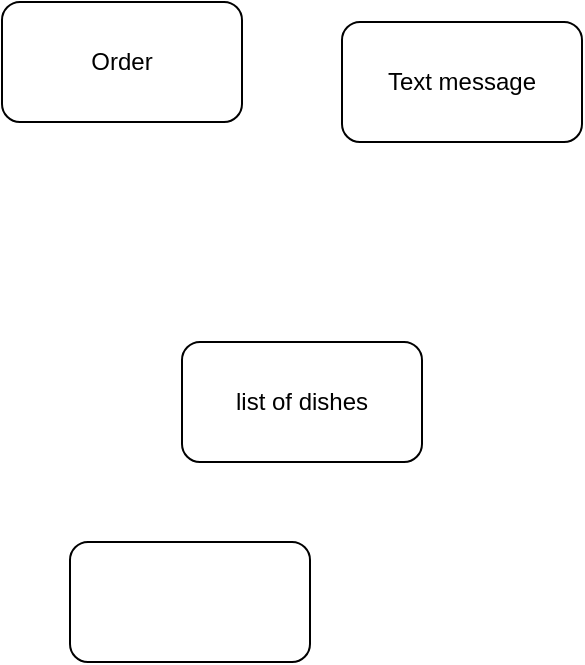 <mxfile version="16.4.5" type="device"><diagram id="FxQzFqK_GrgkbZeWzojT" name="Page-1"><mxGraphModel dx="1697" dy="1129" grid="1" gridSize="10" guides="1" tooltips="1" connect="1" arrows="1" fold="1" page="1" pageScale="1" pageWidth="827" pageHeight="1169" math="0" shadow="0"><root><mxCell id="0"/><mxCell id="1" parent="0"/><mxCell id="_m2K1Ado_MAlL1QwMi_u-27" value="list of dishes" style="rounded=1;whiteSpace=wrap;html=1;" vertex="1" parent="1"><mxGeometry x="350" y="540" width="120" height="60" as="geometry"/></mxCell><mxCell id="_m2K1Ado_MAlL1QwMi_u-28" value="Order" style="rounded=1;whiteSpace=wrap;html=1;" vertex="1" parent="1"><mxGeometry x="260" y="370" width="120" height="60" as="geometry"/></mxCell><mxCell id="_m2K1Ado_MAlL1QwMi_u-29" value="Text message" style="rounded=1;whiteSpace=wrap;html=1;" vertex="1" parent="1"><mxGeometry x="430" y="380" width="120" height="60" as="geometry"/></mxCell><mxCell id="_m2K1Ado_MAlL1QwMi_u-31" value="" style="rounded=1;whiteSpace=wrap;html=1;" vertex="1" parent="1"><mxGeometry x="294" y="640" width="120" height="60" as="geometry"/></mxCell></root></mxGraphModel></diagram></mxfile>